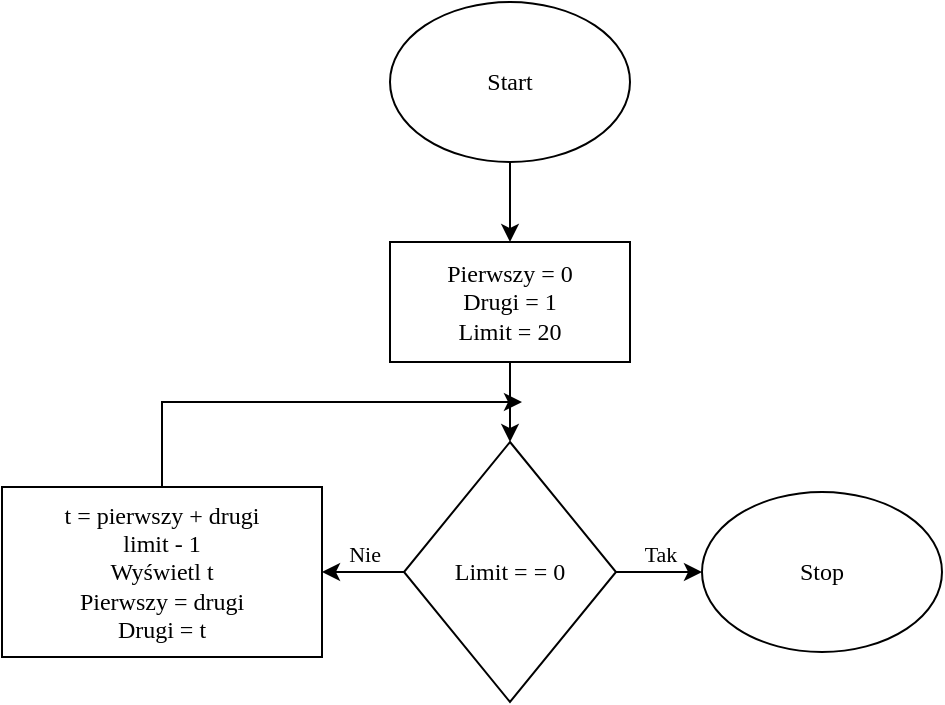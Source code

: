 <mxfile version="21.0.2" type="github">
  <diagram id="C5RBs43oDa-KdzZeNtuy" name="Page-1">
    <mxGraphModel dx="1422" dy="733" grid="1" gridSize="10" guides="1" tooltips="1" connect="1" arrows="1" fold="1" page="1" pageScale="1" pageWidth="827" pageHeight="1169" math="0" shadow="0">
      <root>
        <mxCell id="WIyWlLk6GJQsqaUBKTNV-0" />
        <mxCell id="WIyWlLk6GJQsqaUBKTNV-1" parent="WIyWlLk6GJQsqaUBKTNV-0" />
        <mxCell id="K40TqbRuSOX_g0Syc2Ux-2" value="" style="edgeStyle=orthogonalEdgeStyle;rounded=0;orthogonalLoop=1;jettySize=auto;html=1;" edge="1" parent="WIyWlLk6GJQsqaUBKTNV-1" source="K40TqbRuSOX_g0Syc2Ux-0" target="K40TqbRuSOX_g0Syc2Ux-1">
          <mxGeometry relative="1" as="geometry" />
        </mxCell>
        <mxCell id="K40TqbRuSOX_g0Syc2Ux-0" value="&lt;div&gt;Start&lt;/div&gt;" style="ellipse;whiteSpace=wrap;html=1;fontFamily=Poppins;fontSource=https%3A%2F%2Ffonts.googleapis.com%2Fcss%3Ffamily%3DPoppins;verticalAlign=middle;labelBackgroundColor=none;" vertex="1" parent="WIyWlLk6GJQsqaUBKTNV-1">
          <mxGeometry x="354" y="40" width="120" height="80" as="geometry" />
        </mxCell>
        <mxCell id="K40TqbRuSOX_g0Syc2Ux-4" value="" style="edgeStyle=orthogonalEdgeStyle;rounded=0;orthogonalLoop=1;jettySize=auto;html=1;" edge="1" parent="WIyWlLk6GJQsqaUBKTNV-1" source="K40TqbRuSOX_g0Syc2Ux-1" target="K40TqbRuSOX_g0Syc2Ux-3">
          <mxGeometry relative="1" as="geometry" />
        </mxCell>
        <mxCell id="K40TqbRuSOX_g0Syc2Ux-1" value="&lt;div&gt;&lt;font data-font-src=&quot;https://fonts.googleapis.com/css?family=Poppins&quot; face=&quot;Poppins&quot;&gt;Pierwszy = 0&lt;/font&gt;&lt;/div&gt;&lt;div&gt;&lt;font data-font-src=&quot;https://fonts.googleapis.com/css?family=Poppins&quot; face=&quot;Poppins&quot;&gt;Drugi = 1&lt;/font&gt;&lt;/div&gt;&lt;div&gt;&lt;font data-font-src=&quot;https://fonts.googleapis.com/css?family=Poppins&quot; face=&quot;Poppins&quot;&gt;Limit = 20&lt;br&gt;&lt;/font&gt;&lt;/div&gt;" style="rounded=0;whiteSpace=wrap;html=1;" vertex="1" parent="WIyWlLk6GJQsqaUBKTNV-1">
          <mxGeometry x="354" y="160" width="120" height="60" as="geometry" />
        </mxCell>
        <mxCell id="K40TqbRuSOX_g0Syc2Ux-7" value="&lt;div&gt;&lt;font data-font-src=&quot;https://fonts.googleapis.com/css?family=Poppins&quot; face=&quot;Poppins&quot;&gt;Nie&lt;/font&gt;&lt;/div&gt;" style="edgeStyle=orthogonalEdgeStyle;rounded=0;orthogonalLoop=1;jettySize=auto;html=1;verticalAlign=bottom;" edge="1" parent="WIyWlLk6GJQsqaUBKTNV-1" source="K40TqbRuSOX_g0Syc2Ux-3" target="K40TqbRuSOX_g0Syc2Ux-6">
          <mxGeometry relative="1" as="geometry" />
        </mxCell>
        <mxCell id="K40TqbRuSOX_g0Syc2Ux-9" value="&lt;font data-font-src=&quot;https://fonts.googleapis.com/css?family=Poppins&quot; face=&quot;Poppins&quot;&gt;Tak&lt;/font&gt;" style="edgeStyle=orthogonalEdgeStyle;rounded=0;orthogonalLoop=1;jettySize=auto;html=1;verticalAlign=bottom;" edge="1" parent="WIyWlLk6GJQsqaUBKTNV-1" source="K40TqbRuSOX_g0Syc2Ux-3" target="K40TqbRuSOX_g0Syc2Ux-8">
          <mxGeometry relative="1" as="geometry" />
        </mxCell>
        <mxCell id="K40TqbRuSOX_g0Syc2Ux-3" value="&lt;font data-font-src=&quot;https://fonts.googleapis.com/css?family=Poppins&quot; face=&quot;Poppins&quot;&gt;Limit = = 0&lt;br&gt;&lt;/font&gt;" style="rhombus;whiteSpace=wrap;html=1;" vertex="1" parent="WIyWlLk6GJQsqaUBKTNV-1">
          <mxGeometry x="361" y="260" width="106" height="130" as="geometry" />
        </mxCell>
        <mxCell id="K40TqbRuSOX_g0Syc2Ux-6" value="&lt;div&gt;&lt;font data-font-src=&quot;https://fonts.googleapis.com/css?family=Poppins&quot; face=&quot;Poppins&quot;&gt;t = pierwszy + drugi&lt;/font&gt;&lt;/div&gt;&lt;div&gt;&lt;font data-font-src=&quot;https://fonts.googleapis.com/css?family=Poppins&quot; face=&quot;Poppins&quot;&gt;limit - 1&lt;/font&gt;&lt;/div&gt;&lt;div&gt;&lt;font data-font-src=&quot;https://fonts.googleapis.com/css?family=Poppins&quot; face=&quot;Poppins&quot;&gt;Wyświetl t&lt;/font&gt;&lt;/div&gt;&lt;div&gt;&lt;font data-font-src=&quot;https://fonts.googleapis.com/css?family=Poppins&quot; face=&quot;Poppins&quot;&gt;Pierwszy = drugi&lt;/font&gt;&lt;/div&gt;&lt;div&gt;&lt;font data-font-src=&quot;https://fonts.googleapis.com/css?family=Poppins&quot; face=&quot;Poppins&quot;&gt;Drugi = t&lt;br&gt;&lt;/font&gt;&lt;/div&gt;" style="rounded=0;whiteSpace=wrap;html=1;" vertex="1" parent="WIyWlLk6GJQsqaUBKTNV-1">
          <mxGeometry x="160" y="282.5" width="160" height="85" as="geometry" />
        </mxCell>
        <mxCell id="K40TqbRuSOX_g0Syc2Ux-8" value="&lt;div&gt;&lt;font data-font-src=&quot;https://fonts.googleapis.com/css?family=Poppins&quot; face=&quot;Poppins&quot;&gt;Stop&lt;/font&gt;&lt;/div&gt;" style="ellipse;whiteSpace=wrap;html=1;" vertex="1" parent="WIyWlLk6GJQsqaUBKTNV-1">
          <mxGeometry x="510" y="285" width="120" height="80" as="geometry" />
        </mxCell>
        <mxCell id="K40TqbRuSOX_g0Syc2Ux-10" value="" style="endArrow=none;html=1;rounded=0;exitX=0.5;exitY=0;exitDx=0;exitDy=0;" edge="1" parent="WIyWlLk6GJQsqaUBKTNV-1" source="K40TqbRuSOX_g0Syc2Ux-6">
          <mxGeometry width="50" height="50" relative="1" as="geometry">
            <mxPoint x="390" y="430" as="sourcePoint" />
            <mxPoint x="360" y="240" as="targetPoint" />
            <Array as="points">
              <mxPoint x="240" y="240" />
            </Array>
          </mxGeometry>
        </mxCell>
        <mxCell id="K40TqbRuSOX_g0Syc2Ux-12" value="" style="endArrow=classic;html=1;rounded=0;" edge="1" parent="WIyWlLk6GJQsqaUBKTNV-1">
          <mxGeometry width="50" height="50" relative="1" as="geometry">
            <mxPoint x="360" y="240" as="sourcePoint" />
            <mxPoint x="420" y="240" as="targetPoint" />
          </mxGeometry>
        </mxCell>
      </root>
    </mxGraphModel>
  </diagram>
</mxfile>
